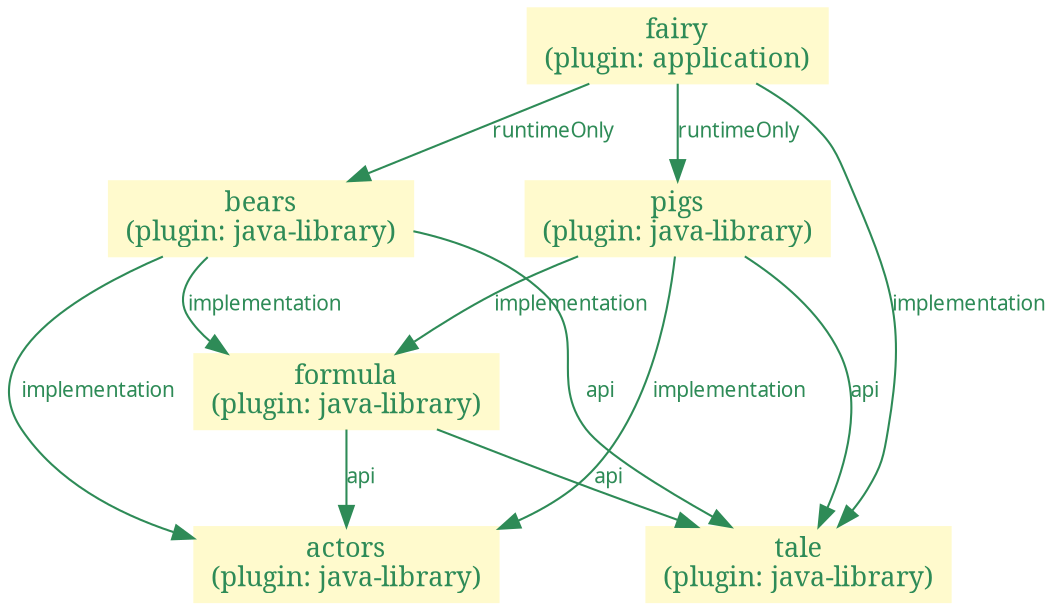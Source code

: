 digraph G {
    fontname="sans-serif";
    penwidth="0.1";
    edge [comment="Wildcard edge",
          labelfontcolor="SeaGreen4",
          fontname="sans-serif",
          fontsize=10,
          color="SeaGreen4",
          fontcolor="SeaGreen4"];
    node [shape="rectangle",
          fontname="serif",
          fontsize=13,
          fillcolor="LemonChiffon",
          color="LemonChiffon",
          fontcolor="SeaGreen4",
          style="filled"];
    "fairy" [shape="rectangle",
             label="fairy
(plugin: application)"];
    "tale" [shape="rectangle",
            label="tale
(plugin: java-library)"];
    "actors" [shape="rectangle",
              label="actors
(plugin: java-library)"];
    "formula" [shape="rectangle",
               label="formula
(plugin: java-library)"];
    "pigs" [shape="rectangle",
            label="pigs
(plugin: java-library)"];
    "bears" [shape="rectangle",
             label="bears
(plugin: java-library)"];
    "fairy" -> "tale"  [label="implementation"];
    "fairy" -> "pigs"  [label="runtimeOnly"];
    "fairy" -> "bears"  [label="runtimeOnly"];
    "bears" -> "tale"  [label="api"];
    "bears" -> "actors"  [label="implementation"];
    "bears" -> "formula"  [label="implementation"];
    "pigs" -> "tale"  [label="api"];
    "pigs" -> "actors"  [label="implementation"];
    "pigs" -> "formula"  [label="implementation"];
    "formula" -> "actors"  [label="api"];
    "formula" -> "tale"  [label="api"];
}
